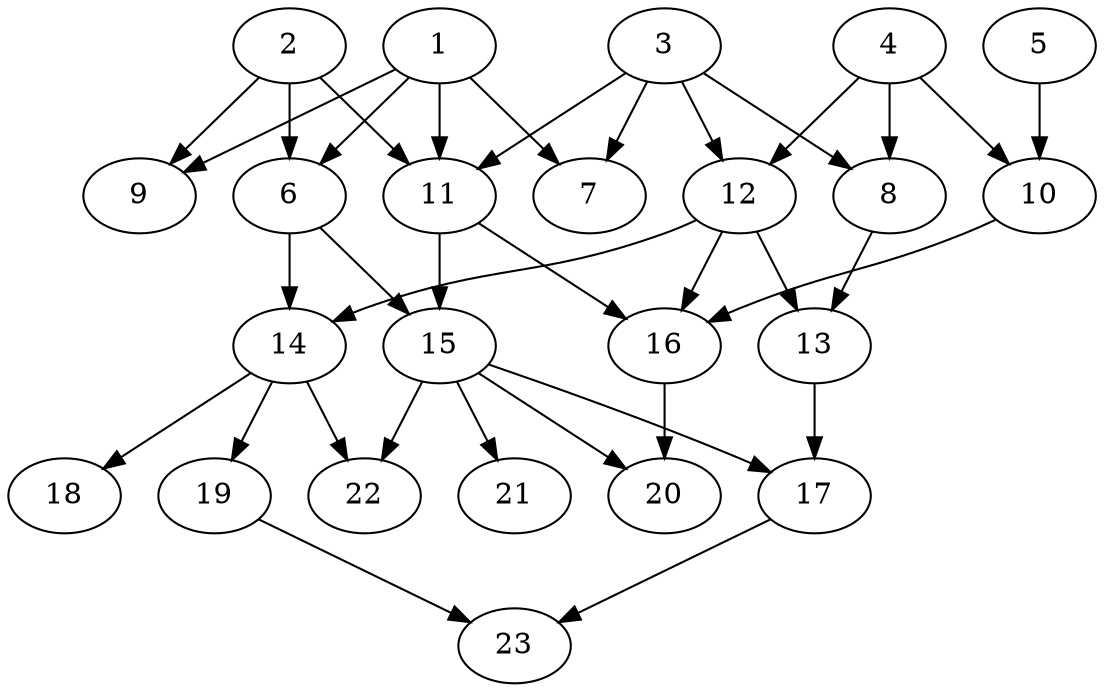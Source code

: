 // DAG (tier=2-normal, mode=compute, n=23, ccr=0.379, fat=0.661, density=0.464, regular=0.586, jump=0.116, mindata=524288, maxdata=8388608)
// DAG automatically generated by daggen at Sun Aug 24 16:33:33 2025
// /home/ermia/Project/Environments/daggen/bin/daggen --dot --ccr 0.379 --fat 0.661 --regular 0.586 --density 0.464 --jump 0.116 --mindata 524288 --maxdata 8388608 -n 23 
digraph G {
  1 [size="1774260071867362", alpha="0.11", expect_size="887130035933681"]
  1 -> 6 [size ="74694313115648"]
  1 -> 7 [size ="74694313115648"]
  1 -> 9 [size ="74694313115648"]
  1 -> 11 [size ="74694313115648"]
  2 [size="79428705599440640", alpha="0.13", expect_size="39714352799720320"]
  2 -> 6 [size ="32986430963712"]
  2 -> 9 [size ="32986430963712"]
  2 -> 11 [size ="32986430963712"]
  3 [size="2014702828939310", alpha="0.13", expect_size="1007351414469655"]
  3 -> 7 [size ="76406159572992"]
  3 -> 8 [size ="76406159572992"]
  3 -> 11 [size ="76406159572992"]
  3 -> 12 [size ="76406159572992"]
  4 [size="3590372453793371", alpha="0.05", expect_size="1795186226896685"]
  4 -> 8 [size ="101940008583168"]
  4 -> 10 [size ="101940008583168"]
  4 -> 12 [size ="101940008583168"]
  5 [size="179913539372951011328", alpha="0.14", expect_size="89956769686475505664"]
  5 -> 10 [size ="254956380618752"]
  6 [size="363735021403152318464", alpha="0.13", expect_size="181867510701576159232"]
  6 -> 14 [size ="407643071971328"]
  6 -> 15 [size ="407643071971328"]
  7 [size="66709033216771672", alpha="0.20", expect_size="33354516608385836"]
  8 [size="13098326981966036992", alpha="0.11", expect_size="6549163490983018496"]
  8 -> 13 [size ="44452945068032"]
  9 [size="211913641362355264", alpha="0.15", expect_size="105956820681177632"]
  10 [size="16957523616185760", alpha="0.10", expect_size="8478761808092880"]
  10 -> 16 [size ="29711812001792"]
  11 [size="166775807235687584", alpha="0.16", expect_size="83387903617843792"]
  11 -> 15 [size ="121642063757312"]
  11 -> 16 [size ="121642063757312"]
  12 [size="442378267584788168704", alpha="0.11", expect_size="221189133792394084352"]
  12 -> 13 [size ="464464482664448"]
  12 -> 14 [size ="464464482664448"]
  12 -> 16 [size ="464464482664448"]
  13 [size="47030244212736000000", alpha="0.05", expect_size="23515122106368000000"]
  13 -> 17 [size ="104233697280000"]
  14 [size="96610582727632093184", alpha="0.18", expect_size="48305291363816046592"]
  14 -> 18 [size ="168437888319488"]
  14 -> 19 [size ="168437888319488"]
  14 -> 22 [size ="168437888319488"]
  15 [size="11359167618794782", alpha="0.06", expect_size="5679583809397391"]
  15 -> 17 [size ="6291086901248"]
  15 -> 20 [size ="6291086901248"]
  15 -> 21 [size ="6291086901248"]
  15 -> 22 [size ="6291086901248"]
  16 [size="795498121565985792", alpha="0.10", expect_size="397749060782992896"]
  16 -> 20 [size ="513114718076928"]
  17 [size="270793811194930003968", alpha="0.19", expect_size="135396905597465001984"]
  17 -> 23 [size ="334849105723392"]
  18 [size="7144631597837987", alpha="0.09", expect_size="3572315798918993"]
  19 [size="19378517718304284", alpha="0.20", expect_size="9689258859152142"]
  19 -> 23 [size ="11839211569152"]
  20 [size="119223280362144496", alpha="0.16", expect_size="59611640181072248"]
  21 [size="154930294892265472000", alpha="0.03", expect_size="77465147446132736000"]
  22 [size="214634312397647511552", alpha="0.15", expect_size="107317156198823755776"]
  23 [size="11357769451094908", alpha="0.10", expect_size="5678884725547454"]
}